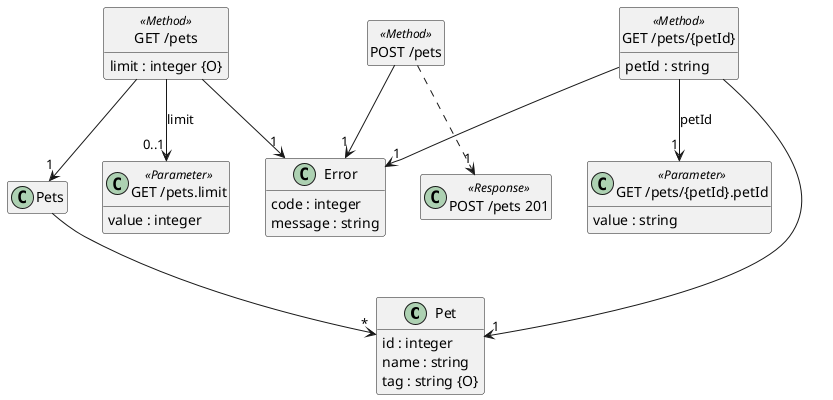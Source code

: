 @startuml
hide <<Method>> circle
hide empty methods
hide empty fields
set namespaceSeparator none

class "Pet" {
  id : integer
  name : string
  tag : string {O}
}

class "Pets" {
}

class "Error" {
  code : integer
  message : string
}

class "GET /pets" <<Method>> {
  limit : integer {O}
}

class "GET /pets.limit" <<Parameter>> {
  value : integer
}

class "POST /pets" <<Method>> {
}

class "POST /pets 201" <<Response>> {
}

class "GET /pets/{petId}" <<Method>> {
  petId : string
}

class "GET /pets/{petId}.petId" <<Parameter>> {
  value : string
}

"Pets" --> "*" "Pet"

"GET /pets" --> "0..1" "GET /pets.limit" : "limit"

"GET /pets" --> "1" "Pets"

"GET /pets" --> "1" "Error"

"POST /pets" ..> "1" "POST /pets 201"

"POST /pets" --> "1" "Error"

"GET /pets/{petId}" --> "1" "GET /pets/{petId}.petId" : "petId"

"GET /pets/{petId}" --> "1" "Pet"

"GET /pets/{petId}" --> "1" "Error"

@enduml